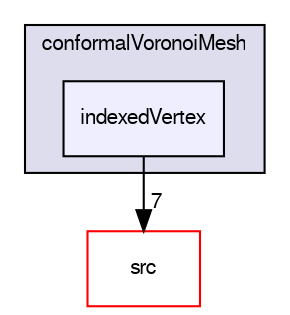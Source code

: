 digraph "applications/utilities/mesh/generation/foamyHexMesh/conformalVoronoiMesh/conformalVoronoiMesh/indexedVertex" {
  bgcolor=transparent;
  compound=true
  node [ fontsize="10", fontname="FreeSans"];
  edge [ labelfontsize="10", labelfontname="FreeSans"];
  subgraph clusterdir_c1a8dcd0c6cb7abd8432fb8341fb0316 {
    graph [ bgcolor="#ddddee", pencolor="black", label="conformalVoronoiMesh" fontname="FreeSans", fontsize="10", URL="dir_c1a8dcd0c6cb7abd8432fb8341fb0316.html"]
  dir_5719dd3a3331dc875e90995a9b47d0ad [shape=box, label="indexedVertex", style="filled", fillcolor="#eeeeff", pencolor="black", URL="dir_5719dd3a3331dc875e90995a9b47d0ad.html"];
  }
  dir_68267d1309a1af8e8297ef4c3efbcdba [shape=box label="src" color="red" URL="dir_68267d1309a1af8e8297ef4c3efbcdba.html"];
  dir_5719dd3a3331dc875e90995a9b47d0ad->dir_68267d1309a1af8e8297ef4c3efbcdba [headlabel="7", labeldistance=1.5 headhref="dir_000379_000577.html"];
}
